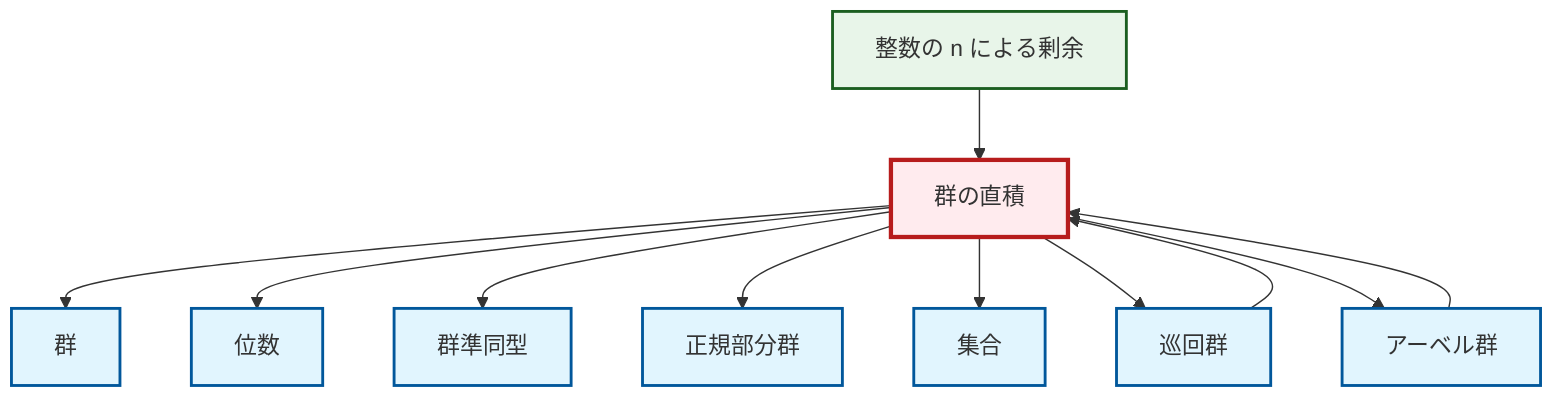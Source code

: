 graph TD
    classDef definition fill:#e1f5fe,stroke:#01579b,stroke-width:2px
    classDef theorem fill:#f3e5f5,stroke:#4a148c,stroke-width:2px
    classDef axiom fill:#fff3e0,stroke:#e65100,stroke-width:2px
    classDef example fill:#e8f5e9,stroke:#1b5e20,stroke-width:2px
    classDef current fill:#ffebee,stroke:#b71c1c,stroke-width:3px
    ex-quotient-integers-mod-n["整数の n による剰余"]:::example
    def-direct-product["群の直積"]:::definition
    def-normal-subgroup["正規部分群"]:::definition
    def-order["位数"]:::definition
    def-homomorphism["群準同型"]:::definition
    def-abelian-group["アーベル群"]:::definition
    def-set["集合"]:::definition
    def-cyclic-group["巡回群"]:::definition
    def-group["群"]:::definition
    def-direct-product --> def-group
    def-direct-product --> def-order
    ex-quotient-integers-mod-n --> def-direct-product
    def-direct-product --> def-homomorphism
    def-direct-product --> def-normal-subgroup
    def-direct-product --> def-set
    def-cyclic-group --> def-direct-product
    def-direct-product --> def-cyclic-group
    def-abelian-group --> def-direct-product
    def-direct-product --> def-abelian-group
    class def-direct-product current